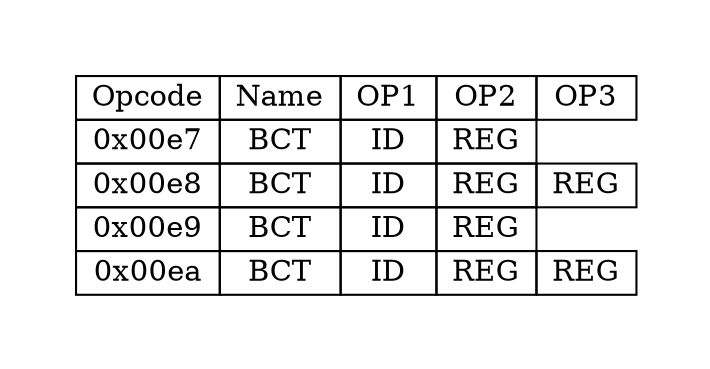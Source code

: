 digraph{
graph [pad="0.5", nodesep="0.5", ranksep="2" ]
node[shape=plain]
Foo [label=<
<table border="0" cellborder="1" cellspacing="0">
<tr><td> Opcode </td> <td> Name </td> <td> OP1 </td><td> OP2 </td><td> OP3 </td> </tr>
<tr><td> 0x00e7 </td><td> BCT </td><td> ID </td><td> REG </td> </tr>
<tr><td> 0x00e8 </td><td> BCT </td><td> ID </td><td> REG </td><td> REG </td> </tr>
<tr><td> 0x00e9 </td><td> BCT </td><td> ID </td><td> REG </td> </tr>
<tr><td> 0x00ea </td><td> BCT </td><td> ID </td><td> REG </td><td> REG </td> </tr>
</table>>];
}
